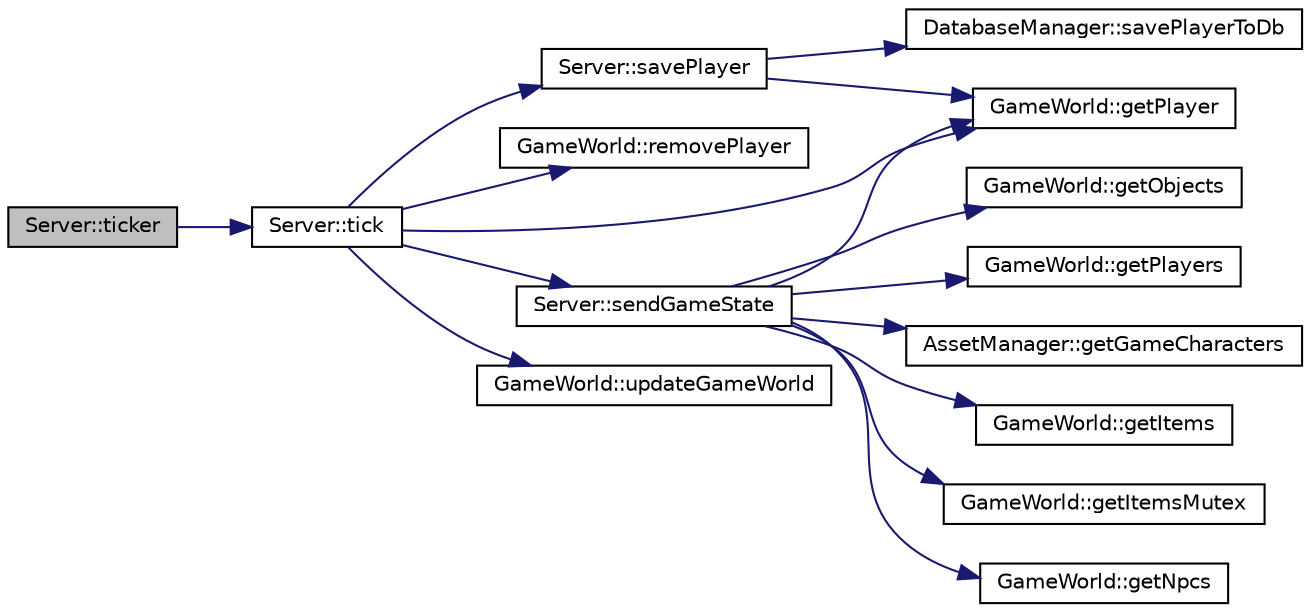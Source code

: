 digraph "Server::ticker"
{
 // LATEX_PDF_SIZE
  edge [fontname="Helvetica",fontsize="10",labelfontname="Helvetica",labelfontsize="10"];
  node [fontname="Helvetica",fontsize="10",shape=record];
  rankdir="LR";
  Node1 [label="Server::ticker",height=0.2,width=0.4,color="black", fillcolor="grey75", style="filled", fontcolor="black",tooltip="Timer function that is used to start server ticks, runs on a separate thread."];
  Node1 -> Node2 [color="midnightblue",fontsize="10",style="solid",fontname="Helvetica"];
  Node2 [label="Server::tick",height=0.2,width=0.4,color="black", fillcolor="white", style="filled",URL="$classServer.html#a2dd422dc25689dc106a6d5fe1d3b3298",tooltip="Function that updates the gamestate on each server tick, called by ticker()"];
  Node2 -> Node3 [color="midnightblue",fontsize="10",style="solid",fontname="Helvetica"];
  Node3 [label="GameWorld::getPlayer",height=0.2,width=0.4,color="black", fillcolor="white", style="filled",URL="$classGameWorld.html#a477715a67955886d0076cec9fe72ba4e",tooltip=" "];
  Node2 -> Node4 [color="midnightblue",fontsize="10",style="solid",fontname="Helvetica"];
  Node4 [label="GameWorld::removePlayer",height=0.2,width=0.4,color="black", fillcolor="white", style="filled",URL="$classGameWorld.html#a24e7fbf1913f7f737ad5bae536b96e46",tooltip="Removes player from the game world."];
  Node2 -> Node5 [color="midnightblue",fontsize="10",style="solid",fontname="Helvetica"];
  Node5 [label="Server::savePlayer",height=0.2,width=0.4,color="black", fillcolor="white", style="filled",URL="$classServer.html#a3f8208fe6744f4c10ead5905b657c64b",tooltip="Saves a player's data to the database."];
  Node5 -> Node3 [color="midnightblue",fontsize="10",style="solid",fontname="Helvetica"];
  Node5 -> Node6 [color="midnightblue",fontsize="10",style="solid",fontname="Helvetica"];
  Node6 [label="DatabaseManager::savePlayerToDb",height=0.2,width=0.4,color="black", fillcolor="white", style="filled",URL="$classDatabaseManager.html#a2074813855734007c9ac259a848f9314",tooltip="Save player's basic data, items and skills to the database."];
  Node2 -> Node7 [color="midnightblue",fontsize="10",style="solid",fontname="Helvetica"];
  Node7 [label="Server::sendGameState",height=0.2,width=0.4,color="black", fillcolor="white", style="filled",URL="$classServer.html#a2252e5384a7a5e755c200c104d745fcb",tooltip="Sends the current gamestate to connected clients."];
  Node7 -> Node8 [color="midnightblue",fontsize="10",style="solid",fontname="Helvetica"];
  Node8 [label="AssetManager::getGameCharacters",height=0.2,width=0.4,color="black", fillcolor="white", style="filled",URL="$classAssetManager.html#a13997292d4ce8dfa909e939b20ac71d4",tooltip="Get the GameCharacters object."];
  Node7 -> Node9 [color="midnightblue",fontsize="10",style="solid",fontname="Helvetica"];
  Node9 [label="GameWorld::getItems",height=0.2,width=0.4,color="black", fillcolor="white", style="filled",URL="$classGameWorld.html#ae1ecdd047b917c8496ee5af6d8bd1d94",tooltip="Get all items."];
  Node7 -> Node10 [color="midnightblue",fontsize="10",style="solid",fontname="Helvetica"];
  Node10 [label="GameWorld::getItemsMutex",height=0.2,width=0.4,color="black", fillcolor="white", style="filled",URL="$classGameWorld.html#a82ce4e57c3f041240c2c4a3e32eb4117",tooltip=" "];
  Node7 -> Node11 [color="midnightblue",fontsize="10",style="solid",fontname="Helvetica"];
  Node11 [label="GameWorld::getNpcs",height=0.2,width=0.4,color="black", fillcolor="white", style="filled",URL="$classGameWorld.html#a3b6d4cac8cda722200ee3e72754ce8f1",tooltip="Get all npcs."];
  Node7 -> Node12 [color="midnightblue",fontsize="10",style="solid",fontname="Helvetica"];
  Node12 [label="GameWorld::getObjects",height=0.2,width=0.4,color="black", fillcolor="white", style="filled",URL="$classGameWorld.html#ac53061b8a814e6228ac433cb91a1f511",tooltip="Get all objects."];
  Node7 -> Node3 [color="midnightblue",fontsize="10",style="solid",fontname="Helvetica"];
  Node7 -> Node13 [color="midnightblue",fontsize="10",style="solid",fontname="Helvetica"];
  Node13 [label="GameWorld::getPlayers",height=0.2,width=0.4,color="black", fillcolor="white", style="filled",URL="$classGameWorld.html#acd967a70218090ebcb533b851375e5e1",tooltip=" "];
  Node2 -> Node14 [color="midnightblue",fontsize="10",style="solid",fontname="Helvetica"];
  Node14 [label="GameWorld::updateGameWorld",height=0.2,width=0.4,color="black", fillcolor="white", style="filled",URL="$classGameWorld.html#af562a0de20546a4b69c309fa6a742d4a",tooltip="Updates the game world. Updates all the npcs and players."];
}
